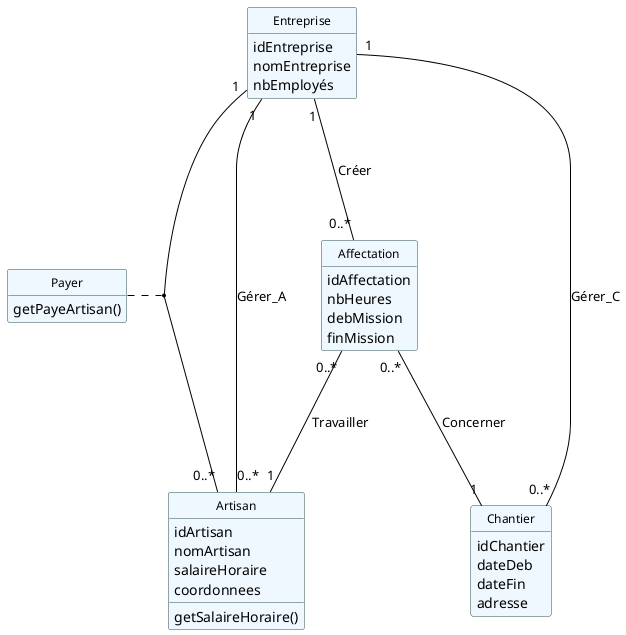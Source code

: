 @startuml DC

hide circle
hide empty members
hide empty methods

skinparam classAttributeIconSize 0

skinparam roundcorner 5

skinparam class {
	BackgroundColor AliceBlue
	BorderColor DarkSlateGray
	ArrowColor Black
	FontColor Black
	FontSize 12
	FontName Helvetica
}

skinparam arrow {
    MessageAlign center
}

class Entreprise {
    idEntreprise
    nomEntreprise
    nbEmployés
}
class Artisan {
    idArtisan
    nomArtisan
    salaireHoraire
    coordonnees
}
Artisan : getSalaireHoraire()
class Chantier {
    idChantier
    dateDeb
    dateFin
    adresse
}

class Affectation {
    idAffectation
    nbHeures
    debMission
    finMission
}

Entreprise "1" -- "0..*" Chantier : Gérer_C
Entreprise "1" -- "0..*" Artisan : Gérer_A
Entreprise "1" --- "0..*" Artisan
Payer .. (Entreprise, Artisan)
class Payer {
    
}
Payer : getPayeArtisan()
Entreprise "1" --- "0..*" Affectation : Créer
Affectation "0..*" --- "1" Chantier : Concerner
Affectation "0..*" --- "1" Artisan : Travailler

@enduml
